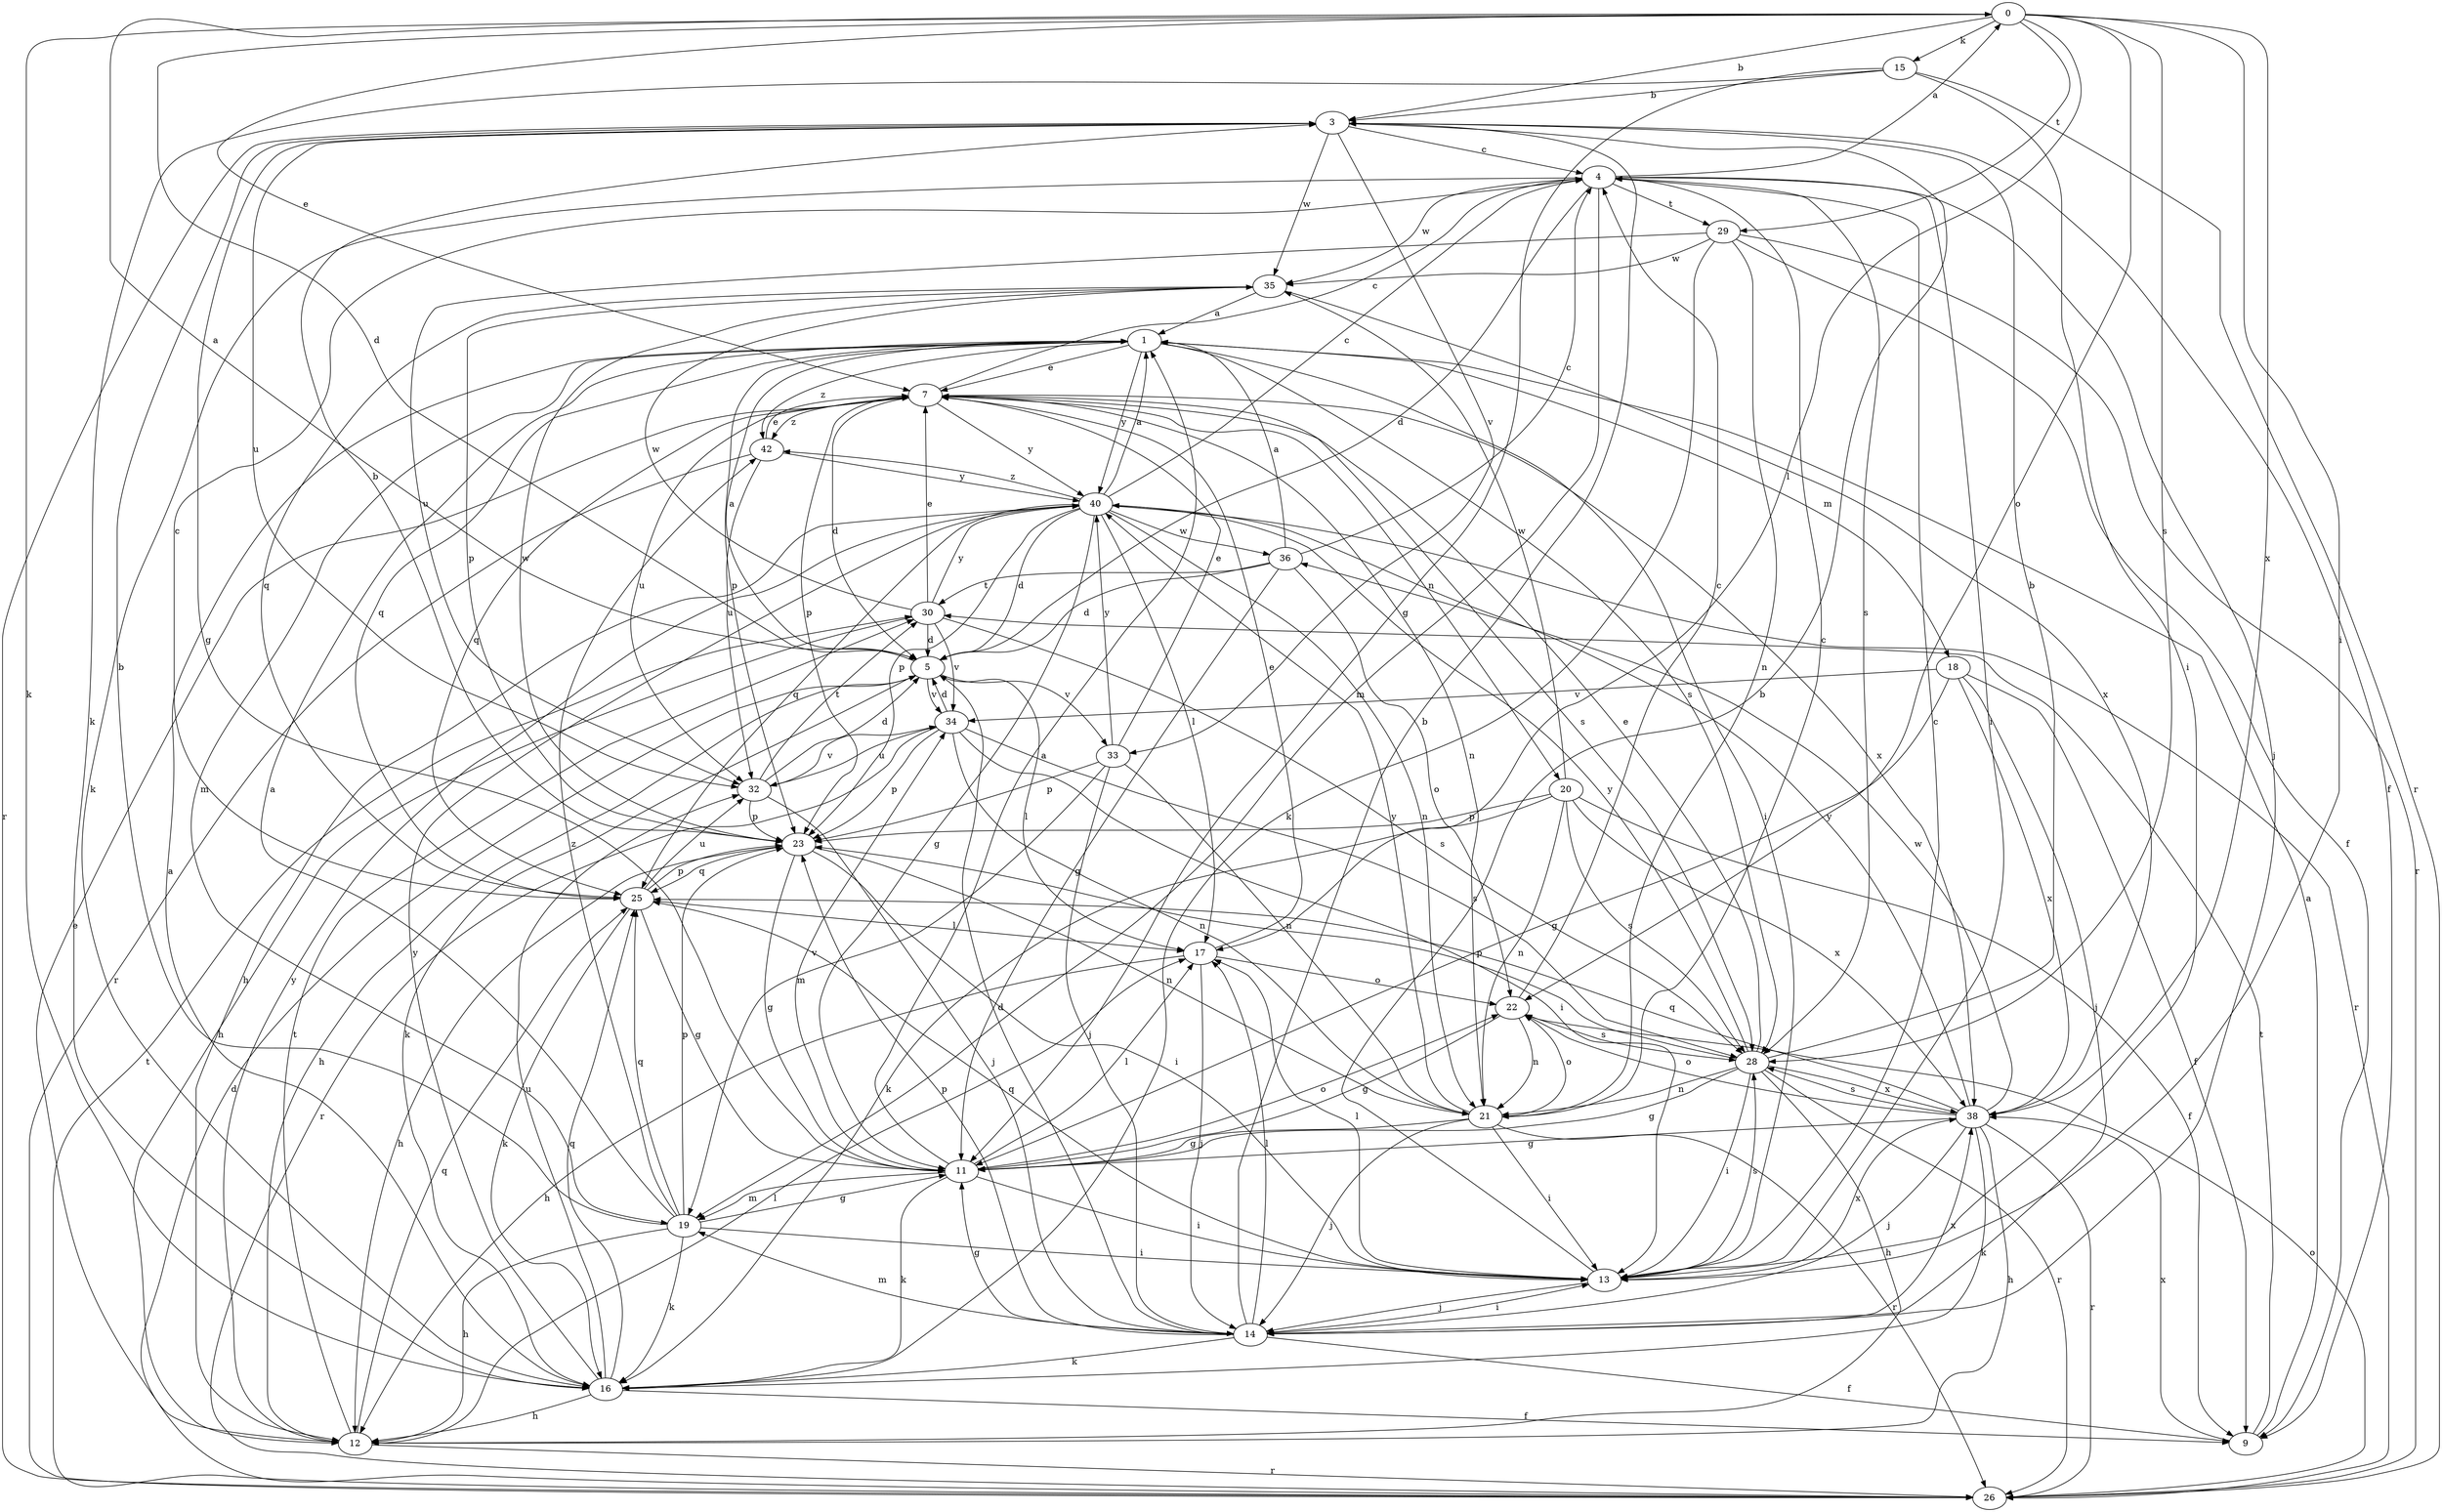 strict digraph  {
0;
1;
3;
4;
5;
7;
9;
11;
12;
13;
14;
15;
16;
17;
18;
19;
20;
21;
22;
23;
25;
26;
28;
29;
30;
32;
33;
34;
35;
36;
38;
40;
42;
0 -> 3  [label=b];
0 -> 5  [label=d];
0 -> 7  [label=e];
0 -> 13  [label=i];
0 -> 15  [label=k];
0 -> 16  [label=k];
0 -> 17  [label=l];
0 -> 22  [label=o];
0 -> 28  [label=s];
0 -> 29  [label=t];
0 -> 38  [label=x];
1 -> 7  [label=e];
1 -> 13  [label=i];
1 -> 18  [label=m];
1 -> 19  [label=m];
1 -> 23  [label=p];
1 -> 25  [label=q];
1 -> 28  [label=s];
1 -> 40  [label=y];
1 -> 42  [label=z];
3 -> 4  [label=c];
3 -> 9  [label=f];
3 -> 11  [label=g];
3 -> 26  [label=r];
3 -> 32  [label=u];
3 -> 33  [label=v];
3 -> 35  [label=w];
4 -> 0  [label=a];
4 -> 5  [label=d];
4 -> 13  [label=i];
4 -> 14  [label=j];
4 -> 16  [label=k];
4 -> 19  [label=m];
4 -> 28  [label=s];
4 -> 29  [label=t];
4 -> 35  [label=w];
5 -> 0  [label=a];
5 -> 1  [label=a];
5 -> 12  [label=h];
5 -> 16  [label=k];
5 -> 17  [label=l];
5 -> 33  [label=v];
5 -> 34  [label=v];
7 -> 4  [label=c];
7 -> 5  [label=d];
7 -> 20  [label=n];
7 -> 21  [label=n];
7 -> 23  [label=p];
7 -> 25  [label=q];
7 -> 28  [label=s];
7 -> 32  [label=u];
7 -> 38  [label=x];
7 -> 40  [label=y];
7 -> 42  [label=z];
9 -> 1  [label=a];
9 -> 30  [label=t];
9 -> 38  [label=x];
11 -> 1  [label=a];
11 -> 13  [label=i];
11 -> 16  [label=k];
11 -> 17  [label=l];
11 -> 19  [label=m];
11 -> 22  [label=o];
11 -> 34  [label=v];
12 -> 7  [label=e];
12 -> 17  [label=l];
12 -> 25  [label=q];
12 -> 26  [label=r];
12 -> 30  [label=t];
12 -> 40  [label=y];
13 -> 3  [label=b];
13 -> 4  [label=c];
13 -> 14  [label=j];
13 -> 17  [label=l];
13 -> 25  [label=q];
13 -> 28  [label=s];
13 -> 38  [label=x];
14 -> 3  [label=b];
14 -> 5  [label=d];
14 -> 9  [label=f];
14 -> 11  [label=g];
14 -> 13  [label=i];
14 -> 16  [label=k];
14 -> 17  [label=l];
14 -> 19  [label=m];
14 -> 23  [label=p];
14 -> 38  [label=x];
15 -> 3  [label=b];
15 -> 11  [label=g];
15 -> 13  [label=i];
15 -> 16  [label=k];
15 -> 26  [label=r];
16 -> 1  [label=a];
16 -> 9  [label=f];
16 -> 12  [label=h];
16 -> 25  [label=q];
16 -> 32  [label=u];
16 -> 40  [label=y];
17 -> 7  [label=e];
17 -> 12  [label=h];
17 -> 14  [label=j];
17 -> 22  [label=o];
18 -> 9  [label=f];
18 -> 11  [label=g];
18 -> 14  [label=j];
18 -> 34  [label=v];
18 -> 38  [label=x];
19 -> 1  [label=a];
19 -> 3  [label=b];
19 -> 11  [label=g];
19 -> 12  [label=h];
19 -> 13  [label=i];
19 -> 16  [label=k];
19 -> 23  [label=p];
19 -> 25  [label=q];
19 -> 42  [label=z];
20 -> 9  [label=f];
20 -> 16  [label=k];
20 -> 21  [label=n];
20 -> 23  [label=p];
20 -> 28  [label=s];
20 -> 35  [label=w];
20 -> 38  [label=x];
21 -> 4  [label=c];
21 -> 11  [label=g];
21 -> 13  [label=i];
21 -> 14  [label=j];
21 -> 22  [label=o];
21 -> 26  [label=r];
21 -> 40  [label=y];
22 -> 4  [label=c];
22 -> 11  [label=g];
22 -> 21  [label=n];
22 -> 28  [label=s];
23 -> 3  [label=b];
23 -> 11  [label=g];
23 -> 12  [label=h];
23 -> 13  [label=i];
23 -> 21  [label=n];
23 -> 25  [label=q];
23 -> 35  [label=w];
25 -> 4  [label=c];
25 -> 11  [label=g];
25 -> 16  [label=k];
25 -> 17  [label=l];
25 -> 23  [label=p];
25 -> 32  [label=u];
26 -> 5  [label=d];
26 -> 22  [label=o];
26 -> 30  [label=t];
28 -> 3  [label=b];
28 -> 7  [label=e];
28 -> 11  [label=g];
28 -> 12  [label=h];
28 -> 13  [label=i];
28 -> 21  [label=n];
28 -> 23  [label=p];
28 -> 26  [label=r];
28 -> 38  [label=x];
28 -> 40  [label=y];
29 -> 9  [label=f];
29 -> 16  [label=k];
29 -> 21  [label=n];
29 -> 26  [label=r];
29 -> 32  [label=u];
29 -> 35  [label=w];
30 -> 5  [label=d];
30 -> 7  [label=e];
30 -> 12  [label=h];
30 -> 28  [label=s];
30 -> 34  [label=v];
30 -> 35  [label=w];
30 -> 40  [label=y];
32 -> 5  [label=d];
32 -> 14  [label=j];
32 -> 23  [label=p];
32 -> 30  [label=t];
32 -> 34  [label=v];
33 -> 7  [label=e];
33 -> 14  [label=j];
33 -> 19  [label=m];
33 -> 21  [label=n];
33 -> 23  [label=p];
33 -> 40  [label=y];
34 -> 5  [label=d];
34 -> 13  [label=i];
34 -> 21  [label=n];
34 -> 23  [label=p];
34 -> 26  [label=r];
34 -> 28  [label=s];
34 -> 32  [label=u];
35 -> 1  [label=a];
35 -> 23  [label=p];
35 -> 25  [label=q];
35 -> 38  [label=x];
36 -> 1  [label=a];
36 -> 4  [label=c];
36 -> 5  [label=d];
36 -> 11  [label=g];
36 -> 22  [label=o];
36 -> 30  [label=t];
38 -> 11  [label=g];
38 -> 12  [label=h];
38 -> 14  [label=j];
38 -> 16  [label=k];
38 -> 22  [label=o];
38 -> 25  [label=q];
38 -> 26  [label=r];
38 -> 28  [label=s];
38 -> 36  [label=w];
38 -> 40  [label=y];
40 -> 1  [label=a];
40 -> 4  [label=c];
40 -> 5  [label=d];
40 -> 11  [label=g];
40 -> 12  [label=h];
40 -> 17  [label=l];
40 -> 21  [label=n];
40 -> 23  [label=p];
40 -> 25  [label=q];
40 -> 26  [label=r];
40 -> 36  [label=w];
40 -> 42  [label=z];
42 -> 7  [label=e];
42 -> 26  [label=r];
42 -> 32  [label=u];
42 -> 40  [label=y];
}
